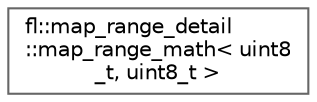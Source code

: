 digraph "Graphical Class Hierarchy"
{
 // INTERACTIVE_SVG=YES
 // LATEX_PDF_SIZE
  bgcolor="transparent";
  edge [fontname=Helvetica,fontsize=10,labelfontname=Helvetica,labelfontsize=10];
  node [fontname=Helvetica,fontsize=10,shape=box,height=0.2,width=0.4];
  rankdir="LR";
  Node0 [id="Node000000",label="fl::map_range_detail\l::map_range_math\< uint8\l_t, uint8_t \>",height=0.2,width=0.4,color="grey40", fillcolor="white", style="filled",URL="$dd/d93/structfl_1_1map__range__detail_1_1map__range__math_3_01uint8__t_00_01uint8__t_01_4.html",tooltip=" "];
}

